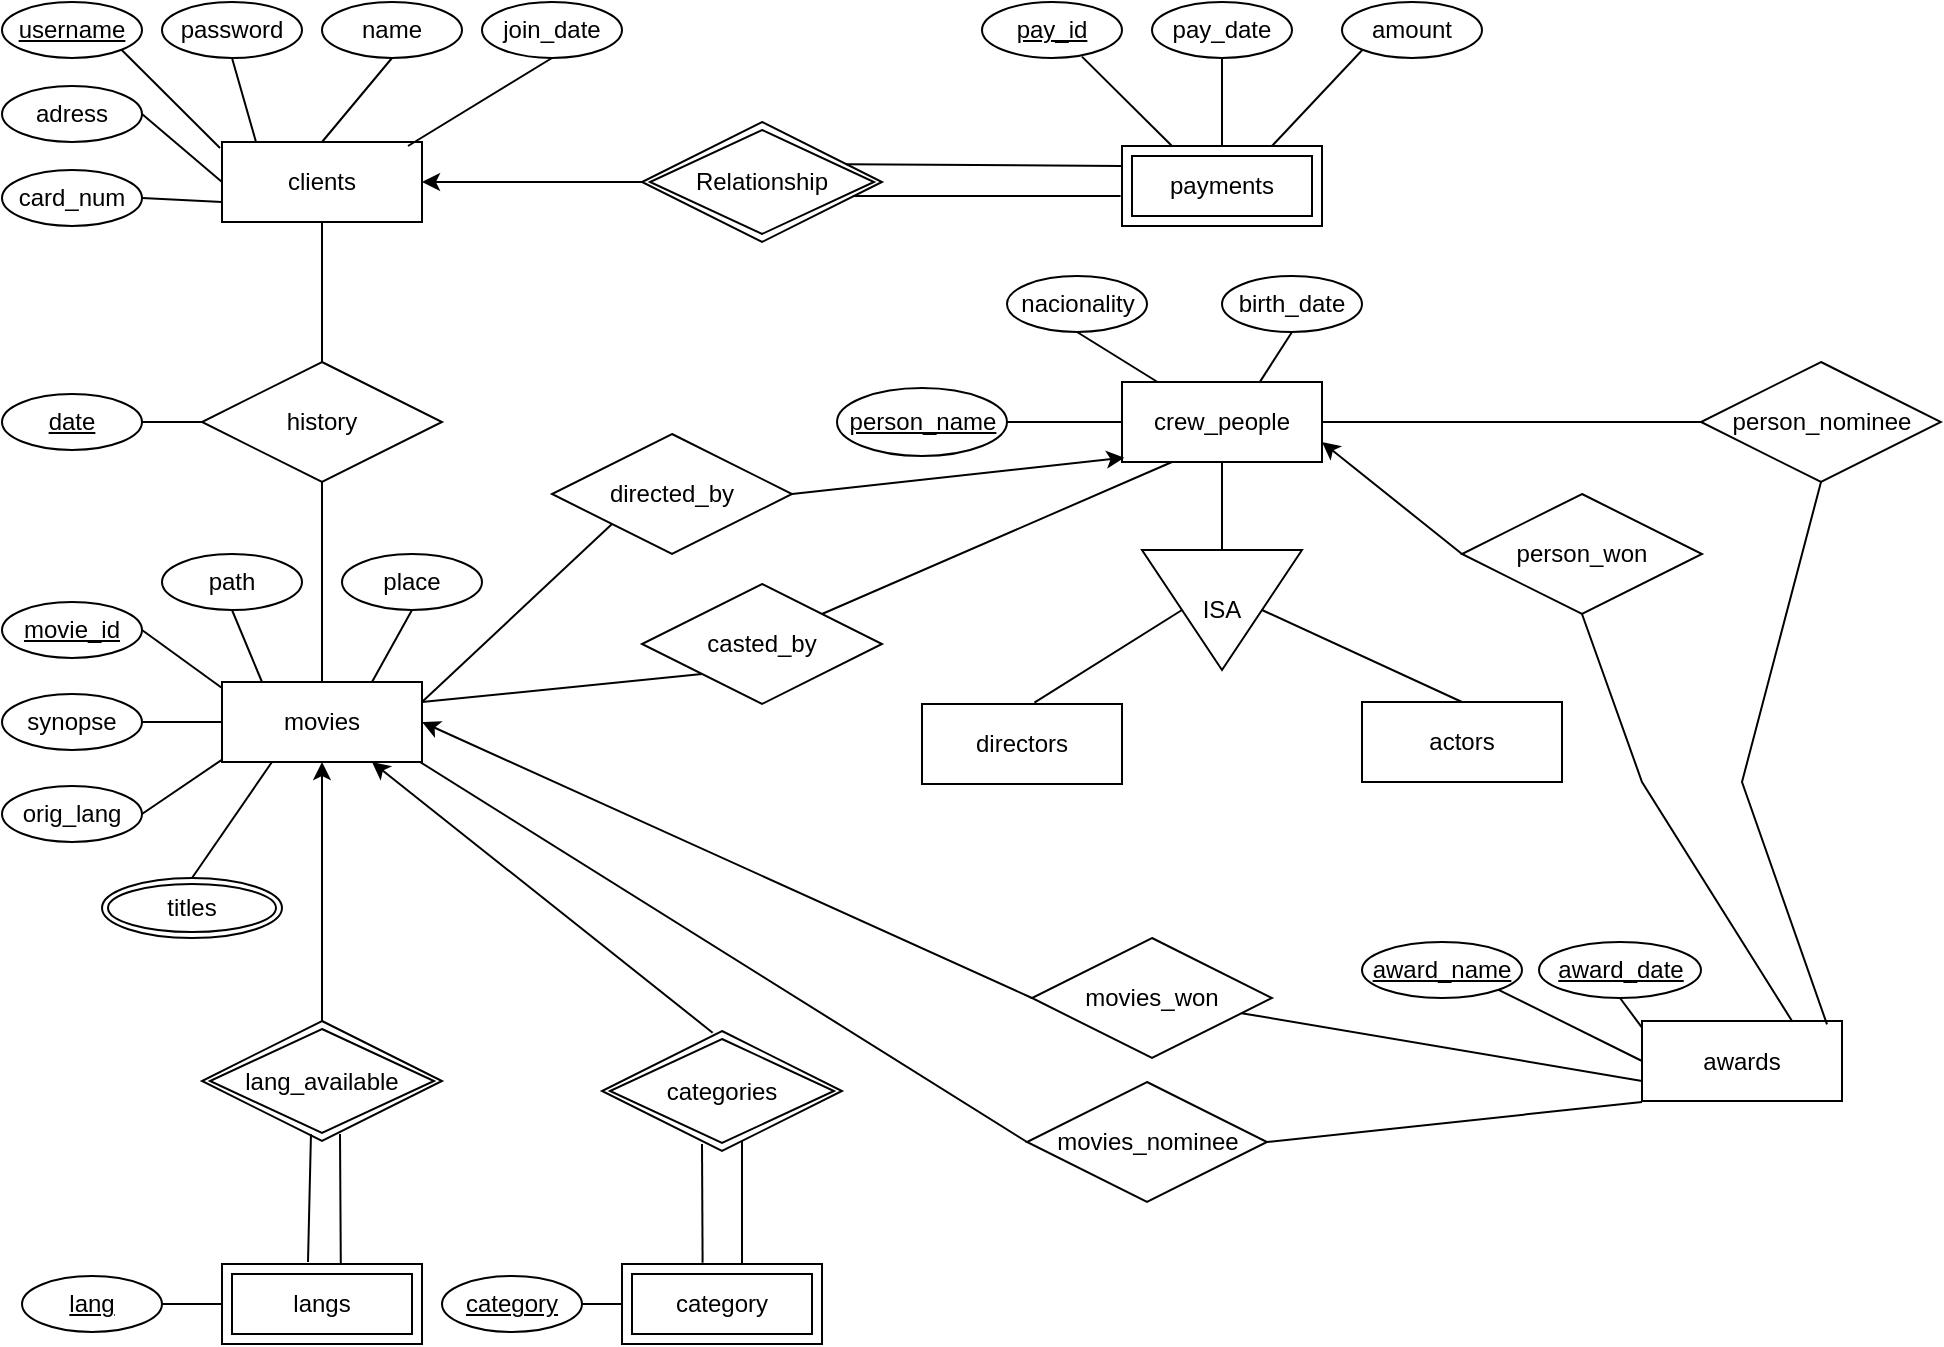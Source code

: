 <mxfile version="12.4.2" type="github" pages="1">
  <diagram id="RYnue4cF0OKcC7SYmtah" name="Page-1">
    <mxGraphModel dx="1080" dy="607" grid="1" gridSize="10" guides="1" tooltips="1" connect="1" arrows="1" fold="1" page="1" pageScale="1" pageWidth="850" pageHeight="1100" math="0" shadow="0">
      <root>
        <mxCell id="0"/>
        <mxCell id="1" parent="0"/>
        <mxCell id="TG9i973_F82ijA39gTVR-1" value="clients" style="whiteSpace=wrap;html=1;align=center;" parent="1" vertex="1">
          <mxGeometry x="110" y="80" width="100" height="40" as="geometry"/>
        </mxCell>
        <mxCell id="TG9i973_F82ijA39gTVR-2" value="username" style="ellipse;whiteSpace=wrap;html=1;align=center;fontStyle=4" parent="1" vertex="1">
          <mxGeometry y="10" width="70" height="28" as="geometry"/>
        </mxCell>
        <mxCell id="TG9i973_F82ijA39gTVR-3" value="password" style="ellipse;whiteSpace=wrap;html=1;align=center;" parent="1" vertex="1">
          <mxGeometry x="80" y="10" width="70" height="28" as="geometry"/>
        </mxCell>
        <mxCell id="TG9i973_F82ijA39gTVR-4" value="name&lt;span style=&quot;color: rgba(0 , 0 , 0 , 0) ; font-family: monospace ; font-size: 0px ; white-space: nowrap&quot;&gt;%3CmxGraphModel%3E%3Croot%3E%3CmxCell%20id%3D%220%22%2F%3E%3CmxCell%20id%3D%221%22%20parent%3D%220%22%2F%3E%3CmxCell%20id%3D%222%22%20value%3D%22username%22%20style%3D%22ellipse%3BwhiteSpace%3Dwrap%3Bhtml%3D1%3Balign%3Dcenter%3B%22%20vertex%3D%221%22%20parent%3D%221%22%3E%3CmxGeometry%20x%3D%22110%22%20y%3D%22152%22%20width%3D%2270%22%20height%3D%2228%22%20as%3D%22geometry%22%2F%3E%3C%2FmxCell%3E%3C%2Froot%3E%3C%2FmxGraphModel%3E&lt;/span&gt;" style="ellipse;whiteSpace=wrap;html=1;align=center;" parent="1" vertex="1">
          <mxGeometry x="160" y="10" width="70" height="28" as="geometry"/>
        </mxCell>
        <mxCell id="TG9i973_F82ijA39gTVR-5" value="join_date" style="ellipse;whiteSpace=wrap;html=1;align=center;" parent="1" vertex="1">
          <mxGeometry x="240" y="10" width="70" height="28" as="geometry"/>
        </mxCell>
        <mxCell id="TG9i973_F82ijA39gTVR-6" value="adress" style="ellipse;whiteSpace=wrap;html=1;align=center;" parent="1" vertex="1">
          <mxGeometry y="52" width="70" height="28" as="geometry"/>
        </mxCell>
        <mxCell id="TG9i973_F82ijA39gTVR-7" value="card_num" style="ellipse;whiteSpace=wrap;html=1;align=center;" parent="1" vertex="1">
          <mxGeometry y="94" width="70" height="28" as="geometry"/>
        </mxCell>
        <mxCell id="TG9i973_F82ijA39gTVR-8" value="" style="endArrow=none;html=1;rounded=0;exitX=1;exitY=0.5;exitDx=0;exitDy=0;entryX=0;entryY=0.75;entryDx=0;entryDy=0;" parent="1" source="TG9i973_F82ijA39gTVR-7" target="TG9i973_F82ijA39gTVR-1" edge="1">
          <mxGeometry relative="1" as="geometry">
            <mxPoint x="10" y="140" as="sourcePoint"/>
            <mxPoint x="170" y="140" as="targetPoint"/>
          </mxGeometry>
        </mxCell>
        <mxCell id="TG9i973_F82ijA39gTVR-11" value="" style="endArrow=none;html=1;rounded=0;exitX=1;exitY=0.5;exitDx=0;exitDy=0;entryX=0;entryY=0.5;entryDx=0;entryDy=0;" parent="1" source="TG9i973_F82ijA39gTVR-6" target="TG9i973_F82ijA39gTVR-1" edge="1">
          <mxGeometry relative="1" as="geometry">
            <mxPoint x="10" y="140" as="sourcePoint"/>
            <mxPoint x="110" y="90" as="targetPoint"/>
          </mxGeometry>
        </mxCell>
        <mxCell id="TG9i973_F82ijA39gTVR-12" value="" style="endArrow=none;html=1;rounded=0;exitX=1;exitY=1;exitDx=0;exitDy=0;entryX=-0.01;entryY=0.075;entryDx=0;entryDy=0;entryPerimeter=0;" parent="1" source="TG9i973_F82ijA39gTVR-2" target="TG9i973_F82ijA39gTVR-1" edge="1">
          <mxGeometry relative="1" as="geometry">
            <mxPoint x="10" y="140" as="sourcePoint"/>
            <mxPoint x="110" y="100" as="targetPoint"/>
          </mxGeometry>
        </mxCell>
        <mxCell id="TG9i973_F82ijA39gTVR-13" value="" style="endArrow=none;html=1;rounded=0;exitX=0.5;exitY=1;exitDx=0;exitDy=0;entryX=0.17;entryY=0;entryDx=0;entryDy=0;entryPerimeter=0;" parent="1" source="TG9i973_F82ijA39gTVR-3" target="TG9i973_F82ijA39gTVR-1" edge="1">
          <mxGeometry relative="1" as="geometry">
            <mxPoint x="10" y="140" as="sourcePoint"/>
            <mxPoint x="170" y="140" as="targetPoint"/>
          </mxGeometry>
        </mxCell>
        <mxCell id="TG9i973_F82ijA39gTVR-14" value="" style="endArrow=none;html=1;rounded=0;exitX=0.5;exitY=1;exitDx=0;exitDy=0;entryX=0.5;entryY=0;entryDx=0;entryDy=0;" parent="1" source="TG9i973_F82ijA39gTVR-4" target="TG9i973_F82ijA39gTVR-1" edge="1">
          <mxGeometry relative="1" as="geometry">
            <mxPoint x="10" y="140" as="sourcePoint"/>
            <mxPoint x="170" y="140" as="targetPoint"/>
          </mxGeometry>
        </mxCell>
        <mxCell id="TG9i973_F82ijA39gTVR-15" value="" style="endArrow=none;html=1;rounded=0;exitX=0.5;exitY=1;exitDx=0;exitDy=0;entryX=0.93;entryY=0.05;entryDx=0;entryDy=0;entryPerimeter=0;" parent="1" source="TG9i973_F82ijA39gTVR-5" target="TG9i973_F82ijA39gTVR-1" edge="1">
          <mxGeometry relative="1" as="geometry">
            <mxPoint x="10" y="140" as="sourcePoint"/>
            <mxPoint x="170" y="140" as="targetPoint"/>
          </mxGeometry>
        </mxCell>
        <mxCell id="TG9i973_F82ijA39gTVR-16" value="history" style="shape=rhombus;perimeter=rhombusPerimeter;whiteSpace=wrap;html=1;align=center;" parent="1" vertex="1">
          <mxGeometry x="100" y="190" width="120" height="60" as="geometry"/>
        </mxCell>
        <mxCell id="TG9i973_F82ijA39gTVR-17" value="" style="endArrow=none;html=1;rounded=0;exitX=0.5;exitY=1;exitDx=0;exitDy=0;entryX=0.5;entryY=0;entryDx=0;entryDy=0;" parent="1" source="TG9i973_F82ijA39gTVR-1" target="TG9i973_F82ijA39gTVR-16" edge="1">
          <mxGeometry relative="1" as="geometry">
            <mxPoint x="10" y="270" as="sourcePoint"/>
            <mxPoint x="170" y="270" as="targetPoint"/>
          </mxGeometry>
        </mxCell>
        <mxCell id="TG9i973_F82ijA39gTVR-19" value="date" style="ellipse;whiteSpace=wrap;html=1;align=center;fontStyle=4" parent="1" vertex="1">
          <mxGeometry y="206" width="70" height="28" as="geometry"/>
        </mxCell>
        <mxCell id="TG9i973_F82ijA39gTVR-20" value="" style="endArrow=none;html=1;rounded=0;exitX=1;exitY=0.5;exitDx=0;exitDy=0;entryX=0;entryY=0.5;entryDx=0;entryDy=0;" parent="1" source="TG9i973_F82ijA39gTVR-19" target="TG9i973_F82ijA39gTVR-16" edge="1">
          <mxGeometry relative="1" as="geometry">
            <mxPoint x="10" y="270" as="sourcePoint"/>
            <mxPoint x="170" y="270" as="targetPoint"/>
          </mxGeometry>
        </mxCell>
        <mxCell id="TG9i973_F82ijA39gTVR-21" value="movies" style="whiteSpace=wrap;html=1;align=center;" parent="1" vertex="1">
          <mxGeometry x="110" y="350" width="100" height="40" as="geometry"/>
        </mxCell>
        <mxCell id="TG9i973_F82ijA39gTVR-22" value="" style="endArrow=none;html=1;rounded=0;exitX=0.5;exitY=1;exitDx=0;exitDy=0;entryX=0.5;entryY=0;entryDx=0;entryDy=0;" parent="1" source="TG9i973_F82ijA39gTVR-16" target="TG9i973_F82ijA39gTVR-21" edge="1">
          <mxGeometry relative="1" as="geometry">
            <mxPoint x="10" y="410" as="sourcePoint"/>
            <mxPoint x="170" y="410" as="targetPoint"/>
          </mxGeometry>
        </mxCell>
        <mxCell id="TG9i973_F82ijA39gTVR-26" value="path" style="ellipse;whiteSpace=wrap;html=1;align=center;" parent="1" vertex="1">
          <mxGeometry x="80" y="286" width="70" height="28" as="geometry"/>
        </mxCell>
        <mxCell id="TG9i973_F82ijA39gTVR-27" value="place" style="ellipse;whiteSpace=wrap;html=1;align=center;" parent="1" vertex="1">
          <mxGeometry x="170" y="286" width="70" height="28" as="geometry"/>
        </mxCell>
        <mxCell id="TG9i973_F82ijA39gTVR-28" value="movie_id" style="ellipse;whiteSpace=wrap;html=1;align=center;fontStyle=4" parent="1" vertex="1">
          <mxGeometry y="310" width="70" height="28" as="geometry"/>
        </mxCell>
        <mxCell id="TG9i973_F82ijA39gTVR-29" value="synopse" style="ellipse;whiteSpace=wrap;html=1;align=center;" parent="1" vertex="1">
          <mxGeometry y="356" width="70" height="28" as="geometry"/>
        </mxCell>
        <mxCell id="TG9i973_F82ijA39gTVR-30" value="orig_lang" style="ellipse;whiteSpace=wrap;html=1;align=center;" parent="1" vertex="1">
          <mxGeometry y="402" width="70" height="28" as="geometry"/>
        </mxCell>
        <mxCell id="TG9i973_F82ijA39gTVR-31" value="" style="endArrow=none;html=1;rounded=0;exitX=0.5;exitY=1;exitDx=0;exitDy=0;" parent="1" source="TG9i973_F82ijA39gTVR-26" edge="1">
          <mxGeometry relative="1" as="geometry">
            <mxPoint x="10" y="450" as="sourcePoint"/>
            <mxPoint x="130" y="350" as="targetPoint"/>
          </mxGeometry>
        </mxCell>
        <mxCell id="TG9i973_F82ijA39gTVR-32" value="" style="endArrow=none;html=1;rounded=0;exitX=0.5;exitY=1;exitDx=0;exitDy=0;entryX=0.75;entryY=0;entryDx=0;entryDy=0;" parent="1" source="TG9i973_F82ijA39gTVR-27" target="TG9i973_F82ijA39gTVR-21" edge="1">
          <mxGeometry relative="1" as="geometry">
            <mxPoint x="10" y="450" as="sourcePoint"/>
            <mxPoint x="170" y="450" as="targetPoint"/>
          </mxGeometry>
        </mxCell>
        <mxCell id="TG9i973_F82ijA39gTVR-33" value="" style="endArrow=none;html=1;rounded=0;exitX=1;exitY=0.5;exitDx=0;exitDy=0;entryX=0;entryY=0.075;entryDx=0;entryDy=0;entryPerimeter=0;" parent="1" source="TG9i973_F82ijA39gTVR-28" target="TG9i973_F82ijA39gTVR-21" edge="1">
          <mxGeometry relative="1" as="geometry">
            <mxPoint x="10" y="450" as="sourcePoint"/>
            <mxPoint x="170" y="450" as="targetPoint"/>
          </mxGeometry>
        </mxCell>
        <mxCell id="TG9i973_F82ijA39gTVR-34" value="" style="endArrow=none;html=1;rounded=0;exitX=1;exitY=0.5;exitDx=0;exitDy=0;entryX=0;entryY=0.5;entryDx=0;entryDy=0;" parent="1" source="TG9i973_F82ijA39gTVR-29" target="TG9i973_F82ijA39gTVR-21" edge="1">
          <mxGeometry relative="1" as="geometry">
            <mxPoint x="10" y="450" as="sourcePoint"/>
            <mxPoint x="170" y="450" as="targetPoint"/>
          </mxGeometry>
        </mxCell>
        <mxCell id="TG9i973_F82ijA39gTVR-35" value="" style="endArrow=none;html=1;rounded=0;exitX=1;exitY=0.5;exitDx=0;exitDy=0;entryX=-0.003;entryY=0.976;entryDx=0;entryDy=0;entryPerimeter=0;" parent="1" source="TG9i973_F82ijA39gTVR-30" target="TG9i973_F82ijA39gTVR-21" edge="1">
          <mxGeometry relative="1" as="geometry">
            <mxPoint x="10" y="450" as="sourcePoint"/>
            <mxPoint x="170" y="450" as="targetPoint"/>
          </mxGeometry>
        </mxCell>
        <mxCell id="TG9i973_F82ijA39gTVR-37" value="Relationship" style="shape=rhombus;double=1;perimeter=rhombusPerimeter;whiteSpace=wrap;html=1;align=center;" parent="1" vertex="1">
          <mxGeometry x="320" y="70" width="120" height="60" as="geometry"/>
        </mxCell>
        <mxCell id="TG9i973_F82ijA39gTVR-38" value="" style="endArrow=classic;html=1;entryX=1;entryY=0.5;entryDx=0;entryDy=0;exitX=0;exitY=0.5;exitDx=0;exitDy=0;" parent="1" source="TG9i973_F82ijA39gTVR-37" target="TG9i973_F82ijA39gTVR-1" edge="1">
          <mxGeometry width="50" height="50" relative="1" as="geometry">
            <mxPoint x="320" y="170" as="sourcePoint"/>
            <mxPoint x="320" y="230" as="targetPoint"/>
          </mxGeometry>
        </mxCell>
        <mxCell id="TG9i973_F82ijA39gTVR-39" value="payments" style="shape=ext;margin=3;double=1;whiteSpace=wrap;html=1;align=center;" parent="1" vertex="1">
          <mxGeometry x="560" y="82" width="100" height="40" as="geometry"/>
        </mxCell>
        <mxCell id="TG9i973_F82ijA39gTVR-40" value="" style="endArrow=none;html=1;rounded=0;entryX=0;entryY=0.25;entryDx=0;entryDy=0;exitX=0.85;exitY=0.352;exitDx=0;exitDy=0;exitPerimeter=0;" parent="1" source="TG9i973_F82ijA39gTVR-37" target="TG9i973_F82ijA39gTVR-39" edge="1">
          <mxGeometry relative="1" as="geometry">
            <mxPoint x="10" y="450" as="sourcePoint"/>
            <mxPoint x="170" y="450" as="targetPoint"/>
          </mxGeometry>
        </mxCell>
        <mxCell id="TG9i973_F82ijA39gTVR-41" value="" style="endArrow=none;html=1;rounded=0;exitX=0.879;exitY=0.616;exitDx=0;exitDy=0;exitPerimeter=0;entryX=-0.007;entryY=0.624;entryDx=0;entryDy=0;entryPerimeter=0;" parent="1" source="TG9i973_F82ijA39gTVR-37" target="TG9i973_F82ijA39gTVR-39" edge="1">
          <mxGeometry relative="1" as="geometry">
            <mxPoint x="10" y="450" as="sourcePoint"/>
            <mxPoint x="170" y="450" as="targetPoint"/>
          </mxGeometry>
        </mxCell>
        <mxCell id="TG9i973_F82ijA39gTVR-43" value="pay_id" style="ellipse;whiteSpace=wrap;html=1;align=center;fontStyle=4" parent="1" vertex="1">
          <mxGeometry x="490" y="10" width="70" height="28" as="geometry"/>
        </mxCell>
        <mxCell id="TG9i973_F82ijA39gTVR-44" value="pay_date" style="ellipse;whiteSpace=wrap;html=1;align=center;" parent="1" vertex="1">
          <mxGeometry x="575" y="10" width="70" height="28" as="geometry"/>
        </mxCell>
        <mxCell id="TG9i973_F82ijA39gTVR-45" value="" style="endArrow=none;html=1;rounded=0;exitX=0.714;exitY=0.975;exitDx=0;exitDy=0;exitPerimeter=0;entryX=0.25;entryY=0;entryDx=0;entryDy=0;" parent="1" source="TG9i973_F82ijA39gTVR-43" target="TG9i973_F82ijA39gTVR-39" edge="1">
          <mxGeometry relative="1" as="geometry">
            <mxPoint x="550" y="170" as="sourcePoint"/>
            <mxPoint x="590" y="190" as="targetPoint"/>
          </mxGeometry>
        </mxCell>
        <mxCell id="TG9i973_F82ijA39gTVR-46" value="" style="endArrow=none;html=1;rounded=0;entryX=0.5;entryY=0;entryDx=0;entryDy=0;exitX=0.5;exitY=1;exitDx=0;exitDy=0;" parent="1" source="TG9i973_F82ijA39gTVR-44" target="TG9i973_F82ijA39gTVR-39" edge="1">
          <mxGeometry relative="1" as="geometry">
            <mxPoint x="610" y="50" as="sourcePoint"/>
            <mxPoint x="655" y="82" as="targetPoint"/>
          </mxGeometry>
        </mxCell>
        <mxCell id="TG9i973_F82ijA39gTVR-47" value="amount" style="ellipse;whiteSpace=wrap;html=1;align=center;" parent="1" vertex="1">
          <mxGeometry x="670" y="10" width="70" height="28" as="geometry"/>
        </mxCell>
        <mxCell id="TG9i973_F82ijA39gTVR-48" value="" style="endArrow=none;html=1;rounded=0;exitX=0;exitY=1;exitDx=0;exitDy=0;entryX=0.75;entryY=0;entryDx=0;entryDy=0;" parent="1" source="TG9i973_F82ijA39gTVR-47" target="TG9i973_F82ijA39gTVR-39" edge="1">
          <mxGeometry relative="1" as="geometry">
            <mxPoint x="460" y="250" as="sourcePoint"/>
            <mxPoint x="620" y="250" as="targetPoint"/>
          </mxGeometry>
        </mxCell>
        <mxCell id="TG9i973_F82ijA39gTVR-52" value="" style="endArrow=classic;html=1;entryX=0.5;entryY=1;entryDx=0;entryDy=0;exitX=0.5;exitY=0;exitDx=0;exitDy=0;" parent="1" target="TG9i973_F82ijA39gTVR-21" edge="1">
          <mxGeometry width="50" height="50" relative="1" as="geometry">
            <mxPoint x="160" y="520" as="sourcePoint"/>
            <mxPoint x="60" y="580" as="targetPoint"/>
          </mxGeometry>
        </mxCell>
        <mxCell id="TG9i973_F82ijA39gTVR-53" value="" style="endArrow=classic;html=1;entryX=0.75;entryY=1;entryDx=0;entryDy=0;exitX=0.461;exitY=0.014;exitDx=0;exitDy=0;exitPerimeter=0;" parent="1" source="TG9i973_F82ijA39gTVR-55" target="TG9i973_F82ijA39gTVR-21" edge="1">
          <mxGeometry width="50" height="50" relative="1" as="geometry">
            <mxPoint x="449.333" y="520" as="sourcePoint"/>
            <mxPoint x="60" y="580" as="targetPoint"/>
          </mxGeometry>
        </mxCell>
        <mxCell id="TG9i973_F82ijA39gTVR-54" value="lang_available" style="shape=rhombus;double=1;perimeter=rhombusPerimeter;whiteSpace=wrap;html=1;align=center;" parent="1" vertex="1">
          <mxGeometry x="100" y="519.5" width="120" height="60" as="geometry"/>
        </mxCell>
        <mxCell id="TG9i973_F82ijA39gTVR-55" value="categories" style="shape=rhombus;double=1;perimeter=rhombusPerimeter;whiteSpace=wrap;html=1;align=center;" parent="1" vertex="1">
          <mxGeometry x="300" y="524.5" width="120" height="60" as="geometry"/>
        </mxCell>
        <mxCell id="TG9i973_F82ijA39gTVR-56" value="langs" style="shape=ext;margin=3;double=1;whiteSpace=wrap;html=1;align=center;" parent="1" vertex="1">
          <mxGeometry x="110" y="641" width="100" height="40" as="geometry"/>
        </mxCell>
        <mxCell id="TG9i973_F82ijA39gTVR-57" value="" style="endArrow=none;html=1;rounded=0;exitX=0.454;exitY=0.944;exitDx=0;exitDy=0;exitPerimeter=0;" parent="1" source="TG9i973_F82ijA39gTVR-54" edge="1">
          <mxGeometry relative="1" as="geometry">
            <mxPoint x="10" y="690" as="sourcePoint"/>
            <mxPoint x="153" y="640" as="targetPoint"/>
          </mxGeometry>
        </mxCell>
        <mxCell id="TG9i973_F82ijA39gTVR-60" value="lang" style="ellipse;whiteSpace=wrap;html=1;align=center;fontStyle=4" parent="1" vertex="1">
          <mxGeometry x="10" y="647" width="70" height="28" as="geometry"/>
        </mxCell>
        <mxCell id="TG9i973_F82ijA39gTVR-61" value="" style="endArrow=none;html=1;rounded=0;exitX=1;exitY=0.5;exitDx=0;exitDy=0;entryX=0;entryY=0.5;entryDx=0;entryDy=0;" parent="1" source="TG9i973_F82ijA39gTVR-60" target="TG9i973_F82ijA39gTVR-56" edge="1">
          <mxGeometry relative="1" as="geometry">
            <mxPoint x="10" y="690" as="sourcePoint"/>
            <mxPoint x="170" y="690" as="targetPoint"/>
          </mxGeometry>
        </mxCell>
        <mxCell id="TG9i973_F82ijA39gTVR-62" value="category" style="shape=ext;margin=3;double=1;whiteSpace=wrap;html=1;align=center;" parent="1" vertex="1">
          <mxGeometry x="310" y="641" width="100" height="40" as="geometry"/>
        </mxCell>
        <mxCell id="TG9i973_F82ijA39gTVR-65" value="category" style="ellipse;whiteSpace=wrap;html=1;align=center;fontStyle=4" parent="1" vertex="1">
          <mxGeometry x="220" y="647" width="70" height="28" as="geometry"/>
        </mxCell>
        <mxCell id="TG9i973_F82ijA39gTVR-68" value="" style="endArrow=none;html=1;rounded=0;exitX=0;exitY=0.5;exitDx=0;exitDy=0;entryX=1;entryY=0.5;entryDx=0;entryDy=0;" parent="1" source="TG9i973_F82ijA39gTVR-62" target="TG9i973_F82ijA39gTVR-65" edge="1">
          <mxGeometry relative="1" as="geometry">
            <mxPoint x="-80" y="705" as="sourcePoint"/>
            <mxPoint x="80" y="705" as="targetPoint"/>
          </mxGeometry>
        </mxCell>
        <mxCell id="TG9i973_F82ijA39gTVR-69" value="" style="endArrow=none;html=1;rounded=0;exitX=0.5;exitY=1;exitDx=0;exitDy=0;" parent="1" edge="1">
          <mxGeometry relative="1" as="geometry">
            <mxPoint x="370" y="579.5" as="sourcePoint"/>
            <mxPoint x="370" y="641" as="targetPoint"/>
          </mxGeometry>
        </mxCell>
        <mxCell id="TG9i973_F82ijA39gTVR-71" value="" style="endArrow=none;html=1;rounded=0;entryX=0.354;entryY=0;entryDx=0;entryDy=0;entryPerimeter=0;" parent="1" edge="1">
          <mxGeometry relative="1" as="geometry">
            <mxPoint x="169" y="576" as="sourcePoint"/>
            <mxPoint x="169.4" y="641" as="targetPoint"/>
          </mxGeometry>
        </mxCell>
        <mxCell id="TG9i973_F82ijA39gTVR-72" value="" style="endArrow=none;html=1;rounded=0;entryX=0.403;entryY=-0.017;entryDx=0;entryDy=0;entryPerimeter=0;" parent="1" target="TG9i973_F82ijA39gTVR-62" edge="1">
          <mxGeometry relative="1" as="geometry">
            <mxPoint x="350" y="581" as="sourcePoint"/>
            <mxPoint x="350" y="635" as="targetPoint"/>
          </mxGeometry>
        </mxCell>
        <mxCell id="TG9i973_F82ijA39gTVR-79" value="crew_people" style="whiteSpace=wrap;html=1;align=center;" parent="1" vertex="1">
          <mxGeometry x="560" y="200" width="100" height="40" as="geometry"/>
        </mxCell>
        <mxCell id="TG9i973_F82ijA39gTVR-81" value="person_name" style="ellipse;whiteSpace=wrap;html=1;align=center;fontStyle=4" parent="1" vertex="1">
          <mxGeometry x="417.5" y="203" width="85" height="34" as="geometry"/>
        </mxCell>
        <mxCell id="TG9i973_F82ijA39gTVR-85" value="" style="endArrow=none;html=1;rounded=0;exitX=1;exitY=0.5;exitDx=0;exitDy=0;entryX=0;entryY=0.5;entryDx=0;entryDy=0;" parent="1" source="TG9i973_F82ijA39gTVR-81" target="TG9i973_F82ijA39gTVR-79" edge="1">
          <mxGeometry relative="1" as="geometry">
            <mxPoint x="480" y="300" as="sourcePoint"/>
            <mxPoint x="640" y="300" as="targetPoint"/>
          </mxGeometry>
        </mxCell>
        <mxCell id="TG9i973_F82ijA39gTVR-87" value="nacionality" style="ellipse;whiteSpace=wrap;html=1;align=center;fontStyle=0" parent="1" vertex="1">
          <mxGeometry x="502.5" y="147" width="70" height="28" as="geometry"/>
        </mxCell>
        <mxCell id="TG9i973_F82ijA39gTVR-88" value="birth_date" style="ellipse;whiteSpace=wrap;html=1;align=center;fontStyle=0" parent="1" vertex="1">
          <mxGeometry x="610" y="147" width="70" height="28" as="geometry"/>
        </mxCell>
        <mxCell id="TG9i973_F82ijA39gTVR-89" value="" style="endArrow=none;html=1;rounded=0;exitX=0.5;exitY=1;exitDx=0;exitDy=0;" parent="1" source="TG9i973_F82ijA39gTVR-87" target="TG9i973_F82ijA39gTVR-79" edge="1">
          <mxGeometry relative="1" as="geometry">
            <mxPoint x="525" y="389.5" as="sourcePoint"/>
            <mxPoint x="685" y="389.5" as="targetPoint"/>
          </mxGeometry>
        </mxCell>
        <mxCell id="TG9i973_F82ijA39gTVR-90" value="" style="endArrow=none;html=1;rounded=0;exitX=0.5;exitY=1;exitDx=0;exitDy=0;entryX=0.687;entryY=0.008;entryDx=0;entryDy=0;entryPerimeter=0;" parent="1" source="TG9i973_F82ijA39gTVR-88" target="TG9i973_F82ijA39gTVR-79" edge="1">
          <mxGeometry relative="1" as="geometry">
            <mxPoint x="547.5" y="185" as="sourcePoint"/>
            <mxPoint x="587.778" y="210" as="targetPoint"/>
          </mxGeometry>
        </mxCell>
        <mxCell id="TG9i973_F82ijA39gTVR-91" value="ISA" style="triangle;whiteSpace=wrap;html=1;direction=south;" parent="1" vertex="1">
          <mxGeometry x="570" y="284" width="80" height="60" as="geometry"/>
        </mxCell>
        <mxCell id="TG9i973_F82ijA39gTVR-92" value="" style="endArrow=none;html=1;rounded=0;exitX=0.5;exitY=1;exitDx=0;exitDy=0;entryX=0;entryY=0.5;entryDx=0;entryDy=0;" parent="1" source="TG9i973_F82ijA39gTVR-79" target="TG9i973_F82ijA39gTVR-91" edge="1">
          <mxGeometry relative="1" as="geometry">
            <mxPoint x="424.5" y="383.5" as="sourcePoint"/>
            <mxPoint x="584.5" y="383.5" as="targetPoint"/>
          </mxGeometry>
        </mxCell>
        <mxCell id="TG9i973_F82ijA39gTVR-93" value="directors" style="whiteSpace=wrap;html=1;align=center;" parent="1" vertex="1">
          <mxGeometry x="460" y="361" width="100" height="40" as="geometry"/>
        </mxCell>
        <mxCell id="TG9i973_F82ijA39gTVR-94" value="actors" style="whiteSpace=wrap;html=1;align=center;" parent="1" vertex="1">
          <mxGeometry x="680" y="360" width="100" height="40" as="geometry"/>
        </mxCell>
        <mxCell id="TG9i973_F82ijA39gTVR-95" value="" style="endArrow=none;html=1;rounded=0;exitX=0.5;exitY=1;exitDx=0;exitDy=0;entryX=0.562;entryY=-0.017;entryDx=0;entryDy=0;entryPerimeter=0;" parent="1" source="TG9i973_F82ijA39gTVR-91" target="TG9i973_F82ijA39gTVR-93" edge="1">
          <mxGeometry relative="1" as="geometry">
            <mxPoint x="502.5" y="500" as="sourcePoint"/>
            <mxPoint x="662.5" y="500" as="targetPoint"/>
          </mxGeometry>
        </mxCell>
        <mxCell id="TG9i973_F82ijA39gTVR-96" value="" style="endArrow=none;html=1;rounded=0;exitX=0.5;exitY=0;exitDx=0;exitDy=0;entryX=0.5;entryY=0;entryDx=0;entryDy=0;" parent="1" source="TG9i973_F82ijA39gTVR-91" target="TG9i973_F82ijA39gTVR-94" edge="1">
          <mxGeometry relative="1" as="geometry">
            <mxPoint x="650" y="378" as="sourcePoint"/>
            <mxPoint x="576.2" y="424.32" as="targetPoint"/>
          </mxGeometry>
        </mxCell>
        <mxCell id="TG9i973_F82ijA39gTVR-98" value="awards" style="whiteSpace=wrap;html=1;align=center;" parent="1" vertex="1">
          <mxGeometry x="820" y="519.5" width="100" height="40" as="geometry"/>
        </mxCell>
        <mxCell id="TG9i973_F82ijA39gTVR-100" value="" style="endArrow=classic;html=1;entryX=1;entryY=0.75;entryDx=0;entryDy=0;exitX=0;exitY=0.5;exitDx=0;exitDy=0;" parent="1" source="TG9i973_F82ijA39gTVR-114" target="TG9i973_F82ijA39gTVR-79" edge="1">
          <mxGeometry width="50" height="50" relative="1" as="geometry">
            <mxPoint x="800" y="108" as="sourcePoint"/>
            <mxPoint x="755" y="125" as="targetPoint"/>
          </mxGeometry>
        </mxCell>
        <mxCell id="TG9i973_F82ijA39gTVR-105" value="" style="endArrow=none;html=1;rounded=0;entryX=0.5;entryY=1;entryDx=0;entryDy=0;exitX=0.75;exitY=0;exitDx=0;exitDy=0;" parent="1" source="TG9i973_F82ijA39gTVR-98" target="TG9i973_F82ijA39gTVR-114" edge="1">
          <mxGeometry relative="1" as="geometry">
            <mxPoint x="650" y="554" as="sourcePoint"/>
            <mxPoint x="800" y="168" as="targetPoint"/>
            <Array as="points">
              <mxPoint x="820" y="400"/>
            </Array>
          </mxGeometry>
        </mxCell>
        <mxCell id="TG9i973_F82ijA39gTVR-106" value="" style="endArrow=none;html=1;rounded=0;entryX=0.5;entryY=1;entryDx=0;entryDy=0;exitX=0.925;exitY=0.042;exitDx=0;exitDy=0;exitPerimeter=0;" parent="1" source="TG9i973_F82ijA39gTVR-98" target="TG9i973_F82ijA39gTVR-115" edge="1">
          <mxGeometry relative="1" as="geometry">
            <mxPoint x="850" y="520" as="sourcePoint"/>
            <mxPoint x="970" y="168" as="targetPoint"/>
            <Array as="points">
              <mxPoint x="870" y="400"/>
            </Array>
          </mxGeometry>
        </mxCell>
        <mxCell id="TG9i973_F82ijA39gTVR-108" value="award_name" style="ellipse;whiteSpace=wrap;html=1;align=center;fontStyle=4" parent="1" vertex="1">
          <mxGeometry x="680" y="480" width="80" height="28" as="geometry"/>
        </mxCell>
        <mxCell id="TG9i973_F82ijA39gTVR-109" value="award_date" style="ellipse;whiteSpace=wrap;html=1;align=center;fontStyle=4" parent="1" vertex="1">
          <mxGeometry x="768.5" y="480" width="81" height="28" as="geometry"/>
        </mxCell>
        <mxCell id="TG9i973_F82ijA39gTVR-112" value="" style="endArrow=none;html=1;rounded=0;exitX=0.5;exitY=1;exitDx=0;exitDy=0;entryX=0;entryY=0.083;entryDx=0;entryDy=0;entryPerimeter=0;" parent="1" source="TG9i973_F82ijA39gTVR-109" target="TG9i973_F82ijA39gTVR-98" edge="1">
          <mxGeometry relative="1" as="geometry">
            <mxPoint x="590" y="590" as="sourcePoint"/>
            <mxPoint x="750" y="590" as="targetPoint"/>
          </mxGeometry>
        </mxCell>
        <mxCell id="TG9i973_F82ijA39gTVR-113" value="" style="endArrow=none;html=1;rounded=0;exitX=1;exitY=1;exitDx=0;exitDy=0;entryX=0;entryY=0.5;entryDx=0;entryDy=0;" parent="1" source="TG9i973_F82ijA39gTVR-108" target="TG9i973_F82ijA39gTVR-98" edge="1">
          <mxGeometry relative="1" as="geometry">
            <mxPoint x="580" y="600" as="sourcePoint"/>
            <mxPoint x="740" y="600" as="targetPoint"/>
          </mxGeometry>
        </mxCell>
        <mxCell id="TG9i973_F82ijA39gTVR-114" value="person_won" style="shape=rhombus;perimeter=rhombusPerimeter;whiteSpace=wrap;html=1;align=center;" parent="1" vertex="1">
          <mxGeometry x="730" y="256" width="120" height="60" as="geometry"/>
        </mxCell>
        <mxCell id="TG9i973_F82ijA39gTVR-115" value="person_nominee" style="shape=rhombus;perimeter=rhombusPerimeter;whiteSpace=wrap;html=1;align=center;" parent="1" vertex="1">
          <mxGeometry x="849.5" y="190" width="120" height="60" as="geometry"/>
        </mxCell>
        <mxCell id="TG9i973_F82ijA39gTVR-117" value="movies_won" style="shape=rhombus;perimeter=rhombusPerimeter;whiteSpace=wrap;html=1;align=center;" parent="1" vertex="1">
          <mxGeometry x="515" y="478" width="120" height="60" as="geometry"/>
        </mxCell>
        <mxCell id="TG9i973_F82ijA39gTVR-118" value="" style="endArrow=none;html=1;rounded=0;entryX=0;entryY=0.75;entryDx=0;entryDy=0;" parent="1" source="TG9i973_F82ijA39gTVR-117" target="TG9i973_F82ijA39gTVR-98" edge="1">
          <mxGeometry relative="1" as="geometry">
            <mxPoint x="645" y="539.5" as="sourcePoint"/>
            <mxPoint x="805" y="539.5" as="targetPoint"/>
          </mxGeometry>
        </mxCell>
        <mxCell id="TG9i973_F82ijA39gTVR-119" value="" style="endArrow=classic;html=1;exitX=0;exitY=0.5;exitDx=0;exitDy=0;entryX=1;entryY=0.5;entryDx=0;entryDy=0;" parent="1" source="TG9i973_F82ijA39gTVR-117" target="TG9i973_F82ijA39gTVR-21" edge="1">
          <mxGeometry width="50" height="50" relative="1" as="geometry">
            <mxPoint x="452.5" y="509.5" as="sourcePoint"/>
            <mxPoint x="502.5" y="459.5" as="targetPoint"/>
          </mxGeometry>
        </mxCell>
        <mxCell id="TG9i973_F82ijA39gTVR-120" value="directed_by" style="shape=rhombus;perimeter=rhombusPerimeter;whiteSpace=wrap;html=1;align=center;" parent="1" vertex="1">
          <mxGeometry x="275" y="226" width="120" height="60" as="geometry"/>
        </mxCell>
        <mxCell id="TG9i973_F82ijA39gTVR-121" value="" style="endArrow=none;html=1;rounded=0;exitX=1;exitY=0.25;exitDx=0;exitDy=0;entryX=0;entryY=1;entryDx=0;entryDy=0;" parent="1" source="TG9i973_F82ijA39gTVR-21" target="TG9i973_F82ijA39gTVR-120" edge="1">
          <mxGeometry relative="1" as="geometry">
            <mxPoint x="240" y="355.5" as="sourcePoint"/>
            <mxPoint x="400" y="355.5" as="targetPoint"/>
          </mxGeometry>
        </mxCell>
        <mxCell id="TG9i973_F82ijA39gTVR-122" value="" style="endArrow=classic;html=1;exitX=1;exitY=0.5;exitDx=0;exitDy=0;entryX=0.012;entryY=0.946;entryDx=0;entryDy=0;entryPerimeter=0;" parent="1" source="TG9i973_F82ijA39gTVR-120" target="TG9i973_F82ijA39gTVR-79" edge="1">
          <mxGeometry width="50" height="50" relative="1" as="geometry">
            <mxPoint x="424.5" y="300" as="sourcePoint"/>
            <mxPoint x="474.5" y="250" as="targetPoint"/>
          </mxGeometry>
        </mxCell>
        <mxCell id="TG9i973_F82ijA39gTVR-123" value="casted_by" style="shape=rhombus;perimeter=rhombusPerimeter;whiteSpace=wrap;html=1;align=center;" parent="1" vertex="1">
          <mxGeometry x="320" y="301" width="120" height="60" as="geometry"/>
        </mxCell>
        <mxCell id="TG9i973_F82ijA39gTVR-124" value="" style="endArrow=none;html=1;entryX=0.25;entryY=1;entryDx=0;entryDy=0;exitX=1;exitY=0;exitDx=0;exitDy=0;" parent="1" source="TG9i973_F82ijA39gTVR-123" target="TG9i973_F82ijA39gTVR-79" edge="1">
          <mxGeometry width="50" height="50" relative="1" as="geometry">
            <mxPoint x="465" y="314" as="sourcePoint"/>
            <mxPoint x="515" y="264" as="targetPoint"/>
          </mxGeometry>
        </mxCell>
        <mxCell id="TG9i973_F82ijA39gTVR-125" value="" style="endArrow=none;html=1;entryX=0;entryY=1;entryDx=0;entryDy=0;exitX=1;exitY=0.25;exitDx=0;exitDy=0;" parent="1" source="TG9i973_F82ijA39gTVR-21" target="TG9i973_F82ijA39gTVR-123" edge="1">
          <mxGeometry width="50" height="50" relative="1" as="geometry">
            <mxPoint x="420" y="326" as="sourcePoint"/>
            <mxPoint x="595" y="250" as="targetPoint"/>
          </mxGeometry>
        </mxCell>
        <mxCell id="6ejBt9cymoMtmnDikI-O-2" value="movies_nominee" style="shape=rhombus;perimeter=rhombusPerimeter;whiteSpace=wrap;html=1;align=center;" parent="1" vertex="1">
          <mxGeometry x="512.5" y="550" width="120" height="60" as="geometry"/>
        </mxCell>
        <mxCell id="6ejBt9cymoMtmnDikI-O-3" value="" style="endArrow=none;html=1;rounded=0;exitX=1;exitY=0.5;exitDx=0;exitDy=0;entryX=0;entryY=1.013;entryDx=0;entryDy=0;entryPerimeter=0;" parent="1" source="6ejBt9cymoMtmnDikI-O-2" target="TG9i973_F82ijA39gTVR-98" edge="1">
          <mxGeometry relative="1" as="geometry">
            <mxPoint x="632.5" y="652" as="sourcePoint"/>
            <mxPoint x="792.5" y="652" as="targetPoint"/>
          </mxGeometry>
        </mxCell>
        <mxCell id="6ejBt9cymoMtmnDikI-O-4" value="" style="endArrow=none;html=1;rounded=0;exitX=0.99;exitY=1;exitDx=0;exitDy=0;exitPerimeter=0;entryX=0;entryY=0.5;entryDx=0;entryDy=0;" parent="1" source="TG9i973_F82ijA39gTVR-21" target="6ejBt9cymoMtmnDikI-O-2" edge="1">
          <mxGeometry relative="1" as="geometry">
            <mxPoint x="365" y="625" as="sourcePoint"/>
            <mxPoint x="525" y="625" as="targetPoint"/>
          </mxGeometry>
        </mxCell>
        <mxCell id="L3waW7eEh7N6GV9FXfWY-2" value="" style="endArrow=none;html=1;rounded=0;exitX=1;exitY=0.5;exitDx=0;exitDy=0;entryX=0;entryY=0.5;entryDx=0;entryDy=0;" parent="1" source="TG9i973_F82ijA39gTVR-79" target="TG9i973_F82ijA39gTVR-115" edge="1">
          <mxGeometry relative="1" as="geometry">
            <mxPoint x="680" y="215" as="sourcePoint"/>
            <mxPoint x="840" y="215" as="targetPoint"/>
          </mxGeometry>
        </mxCell>
        <mxCell id="tTtXEWM0PDZOCfACYPNS-3" value="titles" style="ellipse;shape=doubleEllipse;margin=3;whiteSpace=wrap;html=1;align=center;" vertex="1" parent="1">
          <mxGeometry x="50" y="448" width="90" height="30" as="geometry"/>
        </mxCell>
        <mxCell id="tTtXEWM0PDZOCfACYPNS-4" value="" style="endArrow=none;html=1;rounded=0;exitX=0.5;exitY=0;exitDx=0;exitDy=0;entryX=0.25;entryY=1;entryDx=0;entryDy=0;" edge="1" parent="1" source="tTtXEWM0PDZOCfACYPNS-3" target="TG9i973_F82ijA39gTVR-21">
          <mxGeometry relative="1" as="geometry">
            <mxPoint x="10" y="700" as="sourcePoint"/>
            <mxPoint x="170" y="700" as="targetPoint"/>
          </mxGeometry>
        </mxCell>
      </root>
    </mxGraphModel>
  </diagram>
</mxfile>
